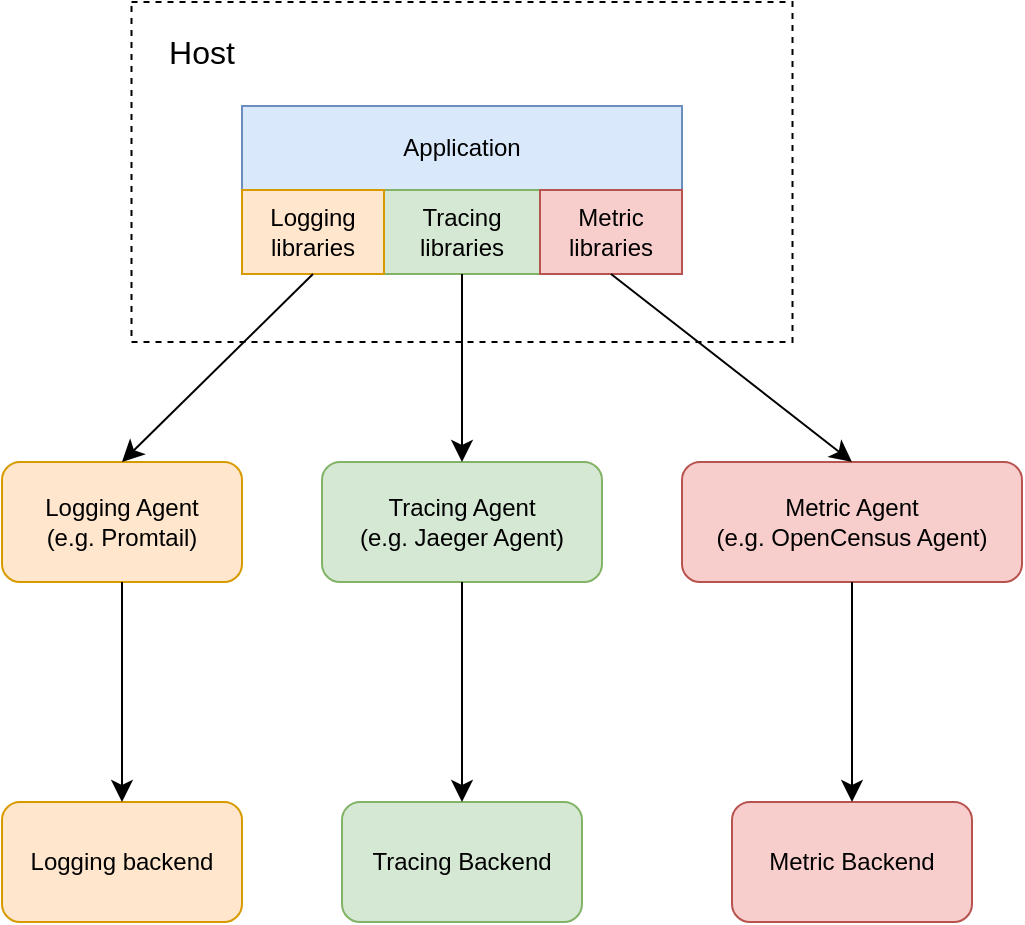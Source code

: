 <mxfile version="24.2.5" type="device">
  <diagram name="Page-1" id="LYMdJRxrYTQsAfHXI3i9">
    <mxGraphModel dx="1042" dy="538" grid="1" gridSize="10" guides="1" tooltips="1" connect="1" arrows="1" fold="1" page="0" pageScale="1" pageWidth="827" pageHeight="1169" math="0" shadow="0">
      <root>
        <mxCell id="0" />
        <mxCell id="1" parent="0" />
        <mxCell id="r6eJtlauYgoKBoreaXhq-1" value="" style="rounded=0;whiteSpace=wrap;html=1;dashed=1;fillColor=none;" vertex="1" parent="1">
          <mxGeometry x="44.75" y="70" width="330.5" height="170" as="geometry" />
        </mxCell>
        <mxCell id="r6eJtlauYgoKBoreaXhq-2" value="Host" style="text;html=1;align=center;verticalAlign=middle;whiteSpace=wrap;rounded=0;fontSize=16;" vertex="1" parent="1">
          <mxGeometry x="50" y="80" width="60" height="30" as="geometry" />
        </mxCell>
        <mxCell id="r6eJtlauYgoKBoreaXhq-3" value="Application" style="rounded=0;whiteSpace=wrap;html=1;fillColor=#dae8fc;strokeColor=#6c8ebf;" vertex="1" parent="1">
          <mxGeometry x="100" y="122" width="220" height="42" as="geometry" />
        </mxCell>
        <mxCell id="r6eJtlauYgoKBoreaXhq-11" value="Tracing&lt;div&gt;libraries&lt;/div&gt;" style="rounded=0;whiteSpace=wrap;html=1;fillColor=#d5e8d4;strokeColor=#82b366;" vertex="1" parent="1">
          <mxGeometry x="171" y="164" width="78" height="42" as="geometry" />
        </mxCell>
        <mxCell id="r6eJtlauYgoKBoreaXhq-13" value="Metric&lt;div&gt;libraries&lt;/div&gt;" style="rounded=0;whiteSpace=wrap;html=1;fillColor=#f8cecc;strokeColor=#b85450;" vertex="1" parent="1">
          <mxGeometry x="249" y="164" width="71" height="42" as="geometry" />
        </mxCell>
        <mxCell id="r6eJtlauYgoKBoreaXhq-14" value="Logging&lt;div&gt;libraries&lt;/div&gt;" style="rounded=0;whiteSpace=wrap;html=1;fillColor=#ffe6cc;strokeColor=#d79b00;" vertex="1" parent="1">
          <mxGeometry x="100" y="164" width="71" height="42" as="geometry" />
        </mxCell>
        <mxCell id="r6eJtlauYgoKBoreaXhq-15" style="edgeStyle=none;curved=1;rounded=0;orthogonalLoop=1;jettySize=auto;html=1;exitX=0.5;exitY=0;exitDx=0;exitDy=0;fontSize=12;startSize=8;endSize=8;" edge="1" parent="1" source="r6eJtlauYgoKBoreaXhq-2" target="r6eJtlauYgoKBoreaXhq-2">
          <mxGeometry relative="1" as="geometry" />
        </mxCell>
        <mxCell id="r6eJtlauYgoKBoreaXhq-16" value="Logging Agent&lt;div&gt;(e.g. Promtail)&lt;/div&gt;" style="rounded=1;whiteSpace=wrap;html=1;fillColor=#ffe6cc;strokeColor=#d79b00;" vertex="1" parent="1">
          <mxGeometry x="-20" y="300" width="120" height="60" as="geometry" />
        </mxCell>
        <mxCell id="r6eJtlauYgoKBoreaXhq-17" value="Tracing Agent&lt;div&gt;(e.g. Jaeger Agent)&lt;/div&gt;" style="rounded=1;whiteSpace=wrap;html=1;fillColor=#d5e8d4;strokeColor=#82b366;" vertex="1" parent="1">
          <mxGeometry x="140" y="300" width="140" height="60" as="geometry" />
        </mxCell>
        <mxCell id="r6eJtlauYgoKBoreaXhq-18" value="Metric Agent&lt;div&gt;(e.g. OpenCensus Agent)&lt;/div&gt;" style="rounded=1;whiteSpace=wrap;html=1;fillColor=#f8cecc;strokeColor=#b85450;" vertex="1" parent="1">
          <mxGeometry x="320" y="300" width="170" height="60" as="geometry" />
        </mxCell>
        <mxCell id="r6eJtlauYgoKBoreaXhq-19" value="Logging backend" style="rounded=1;whiteSpace=wrap;html=1;fillColor=#ffe6cc;strokeColor=#d79b00;" vertex="1" parent="1">
          <mxGeometry x="-20" y="470" width="120" height="60" as="geometry" />
        </mxCell>
        <mxCell id="r6eJtlauYgoKBoreaXhq-20" value="Tracing Backend" style="rounded=1;whiteSpace=wrap;html=1;fillColor=#d5e8d4;strokeColor=#82b366;" vertex="1" parent="1">
          <mxGeometry x="150" y="470" width="120" height="60" as="geometry" />
        </mxCell>
        <mxCell id="r6eJtlauYgoKBoreaXhq-21" value="Metric Backend" style="rounded=1;whiteSpace=wrap;html=1;fillColor=#f8cecc;strokeColor=#b85450;" vertex="1" parent="1">
          <mxGeometry x="345" y="470" width="120" height="60" as="geometry" />
        </mxCell>
        <mxCell id="r6eJtlauYgoKBoreaXhq-22" value="" style="endArrow=classic;html=1;rounded=0;fontSize=12;startSize=8;endSize=8;curved=1;exitX=0.5;exitY=1;exitDx=0;exitDy=0;entryX=0.5;entryY=0;entryDx=0;entryDy=0;" edge="1" parent="1" source="r6eJtlauYgoKBoreaXhq-14" target="r6eJtlauYgoKBoreaXhq-16">
          <mxGeometry width="50" height="50" relative="1" as="geometry">
            <mxPoint x="180" y="360" as="sourcePoint" />
            <mxPoint x="230" y="310" as="targetPoint" />
          </mxGeometry>
        </mxCell>
        <mxCell id="r6eJtlauYgoKBoreaXhq-23" value="" style="endArrow=classic;html=1;rounded=0;fontSize=12;startSize=8;endSize=8;curved=1;exitX=0.5;exitY=1;exitDx=0;exitDy=0;entryX=0.5;entryY=0;entryDx=0;entryDy=0;" edge="1" parent="1" source="r6eJtlauYgoKBoreaXhq-11" target="r6eJtlauYgoKBoreaXhq-17">
          <mxGeometry width="50" height="50" relative="1" as="geometry">
            <mxPoint x="146" y="216" as="sourcePoint" />
            <mxPoint x="50" y="310" as="targetPoint" />
          </mxGeometry>
        </mxCell>
        <mxCell id="r6eJtlauYgoKBoreaXhq-24" value="" style="endArrow=classic;html=1;rounded=0;fontSize=12;startSize=8;endSize=8;curved=1;exitX=0.5;exitY=1;exitDx=0;exitDy=0;entryX=0.5;entryY=0;entryDx=0;entryDy=0;" edge="1" parent="1" source="r6eJtlauYgoKBoreaXhq-13" target="r6eJtlauYgoKBoreaXhq-18">
          <mxGeometry width="50" height="50" relative="1" as="geometry">
            <mxPoint x="220" y="216" as="sourcePoint" />
            <mxPoint x="220" y="310" as="targetPoint" />
          </mxGeometry>
        </mxCell>
        <mxCell id="r6eJtlauYgoKBoreaXhq-25" value="" style="endArrow=classic;html=1;rounded=0;fontSize=12;startSize=8;endSize=8;curved=1;exitX=0.5;exitY=1;exitDx=0;exitDy=0;entryX=0.5;entryY=0;entryDx=0;entryDy=0;" edge="1" parent="1" source="r6eJtlauYgoKBoreaXhq-16" target="r6eJtlauYgoKBoreaXhq-19">
          <mxGeometry width="50" height="50" relative="1" as="geometry">
            <mxPoint x="146" y="216" as="sourcePoint" />
            <mxPoint x="50" y="310" as="targetPoint" />
          </mxGeometry>
        </mxCell>
        <mxCell id="r6eJtlauYgoKBoreaXhq-26" value="" style="endArrow=classic;html=1;rounded=0;fontSize=12;startSize=8;endSize=8;curved=1;exitX=0.5;exitY=1;exitDx=0;exitDy=0;entryX=0.5;entryY=0;entryDx=0;entryDy=0;" edge="1" parent="1" source="r6eJtlauYgoKBoreaXhq-17" target="r6eJtlauYgoKBoreaXhq-20">
          <mxGeometry width="50" height="50" relative="1" as="geometry">
            <mxPoint x="50" y="370" as="sourcePoint" />
            <mxPoint x="50" y="480" as="targetPoint" />
          </mxGeometry>
        </mxCell>
        <mxCell id="r6eJtlauYgoKBoreaXhq-27" value="" style="endArrow=classic;html=1;rounded=0;fontSize=12;startSize=8;endSize=8;curved=1;exitX=0.5;exitY=1;exitDx=0;exitDy=0;entryX=0.5;entryY=0;entryDx=0;entryDy=0;" edge="1" parent="1" source="r6eJtlauYgoKBoreaXhq-18" target="r6eJtlauYgoKBoreaXhq-21">
          <mxGeometry width="50" height="50" relative="1" as="geometry">
            <mxPoint x="220" y="370" as="sourcePoint" />
            <mxPoint x="220" y="480" as="targetPoint" />
          </mxGeometry>
        </mxCell>
      </root>
    </mxGraphModel>
  </diagram>
</mxfile>
